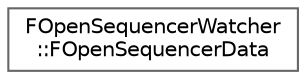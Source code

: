 digraph "Graphical Class Hierarchy"
{
 // INTERACTIVE_SVG=YES
 // LATEX_PDF_SIZE
  bgcolor="transparent";
  edge [fontname=Helvetica,fontsize=10,labelfontname=Helvetica,labelfontsize=10];
  node [fontname=Helvetica,fontsize=10,shape=box,height=0.2,width=0.4];
  rankdir="LR";
  Node0 [id="Node000000",label="FOpenSequencerWatcher\l::FOpenSequencerData",height=0.2,width=0.4,color="grey40", fillcolor="white", style="filled",URL="$d2/d39/structFOpenSequencerWatcher_1_1FOpenSequencerData.html",tooltip="Internal structure for tracking sequencers."];
}
